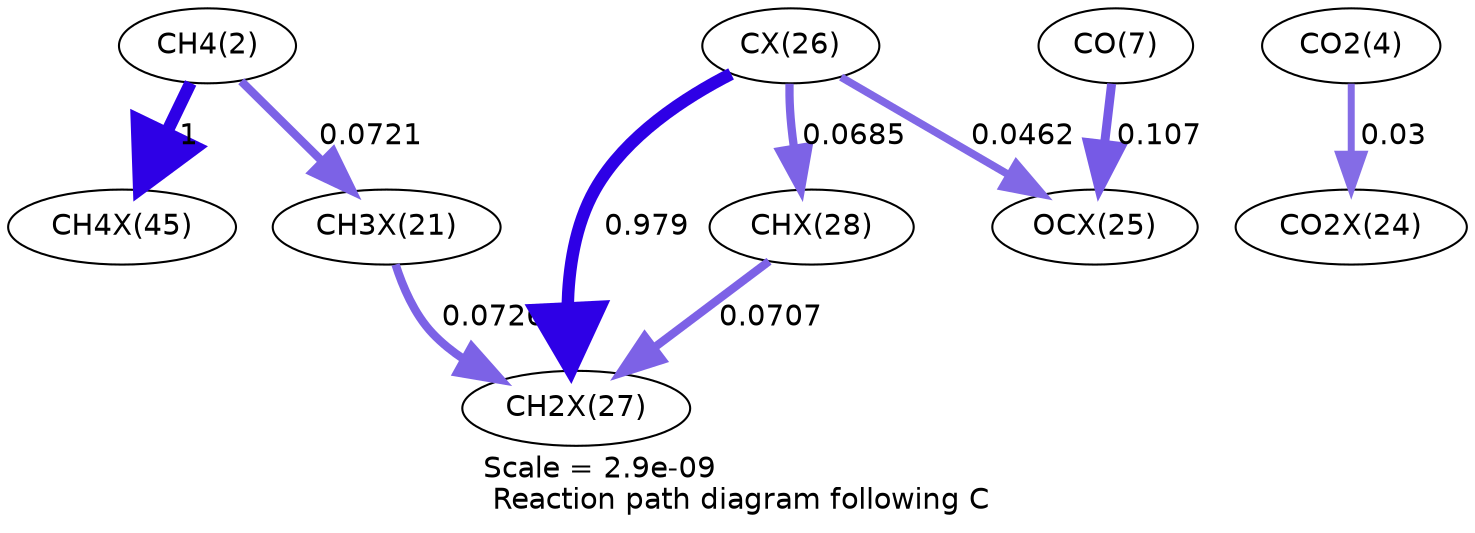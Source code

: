 digraph reaction_paths {
center=1;
s4 -> s32[fontname="Helvetica", penwidth=6, arrowsize=3, color="0.7, 1.5, 0.9"
, label=" 1"];
s4 -> s24[fontname="Helvetica", penwidth=4.01, arrowsize=2.01, color="0.7, 0.572, 0.9"
, label=" 0.0721"];
s24 -> s30[fontname="Helvetica", penwidth=4.02, arrowsize=2.01, color="0.7, 0.573, 0.9"
, label=" 0.0726"];
s31 -> s30[fontname="Helvetica", penwidth=4, arrowsize=2, color="0.7, 0.571, 0.9"
, label=" 0.0707"];
s29 -> s30[fontname="Helvetica", penwidth=5.98, arrowsize=2.99, color="0.7, 1.48, 0.9"
, label=" 0.979"];
s29 -> s31[fontname="Helvetica", penwidth=3.98, arrowsize=1.99, color="0.7, 0.569, 0.9"
, label=" 0.0685"];
s29 -> s28[fontname="Helvetica", penwidth=3.68, arrowsize=1.84, color="0.7, 0.546, 0.9"
, label=" 0.0462"];
s9 -> s28[fontname="Helvetica", penwidth=4.32, arrowsize=2.16, color="0.7, 0.607, 0.9"
, label=" 0.107"];
s6 -> s27[fontname="Helvetica", penwidth=3.35, arrowsize=1.68, color="0.7, 0.53, 0.9"
, label=" 0.03"];
s4 [ fontname="Helvetica", label="CH4(2)"];
s6 [ fontname="Helvetica", label="CO2(4)"];
s9 [ fontname="Helvetica", label="CO(7)"];
s24 [ fontname="Helvetica", label="CH3X(21)"];
s27 [ fontname="Helvetica", label="CO2X(24)"];
s28 [ fontname="Helvetica", label="OCX(25)"];
s29 [ fontname="Helvetica", label="CX(26)"];
s30 [ fontname="Helvetica", label="CH2X(27)"];
s31 [ fontname="Helvetica", label="CHX(28)"];
s32 [ fontname="Helvetica", label="CH4X(45)"];
 label = "Scale = 2.9e-09\l Reaction path diagram following C";
 fontname = "Helvetica";
}
